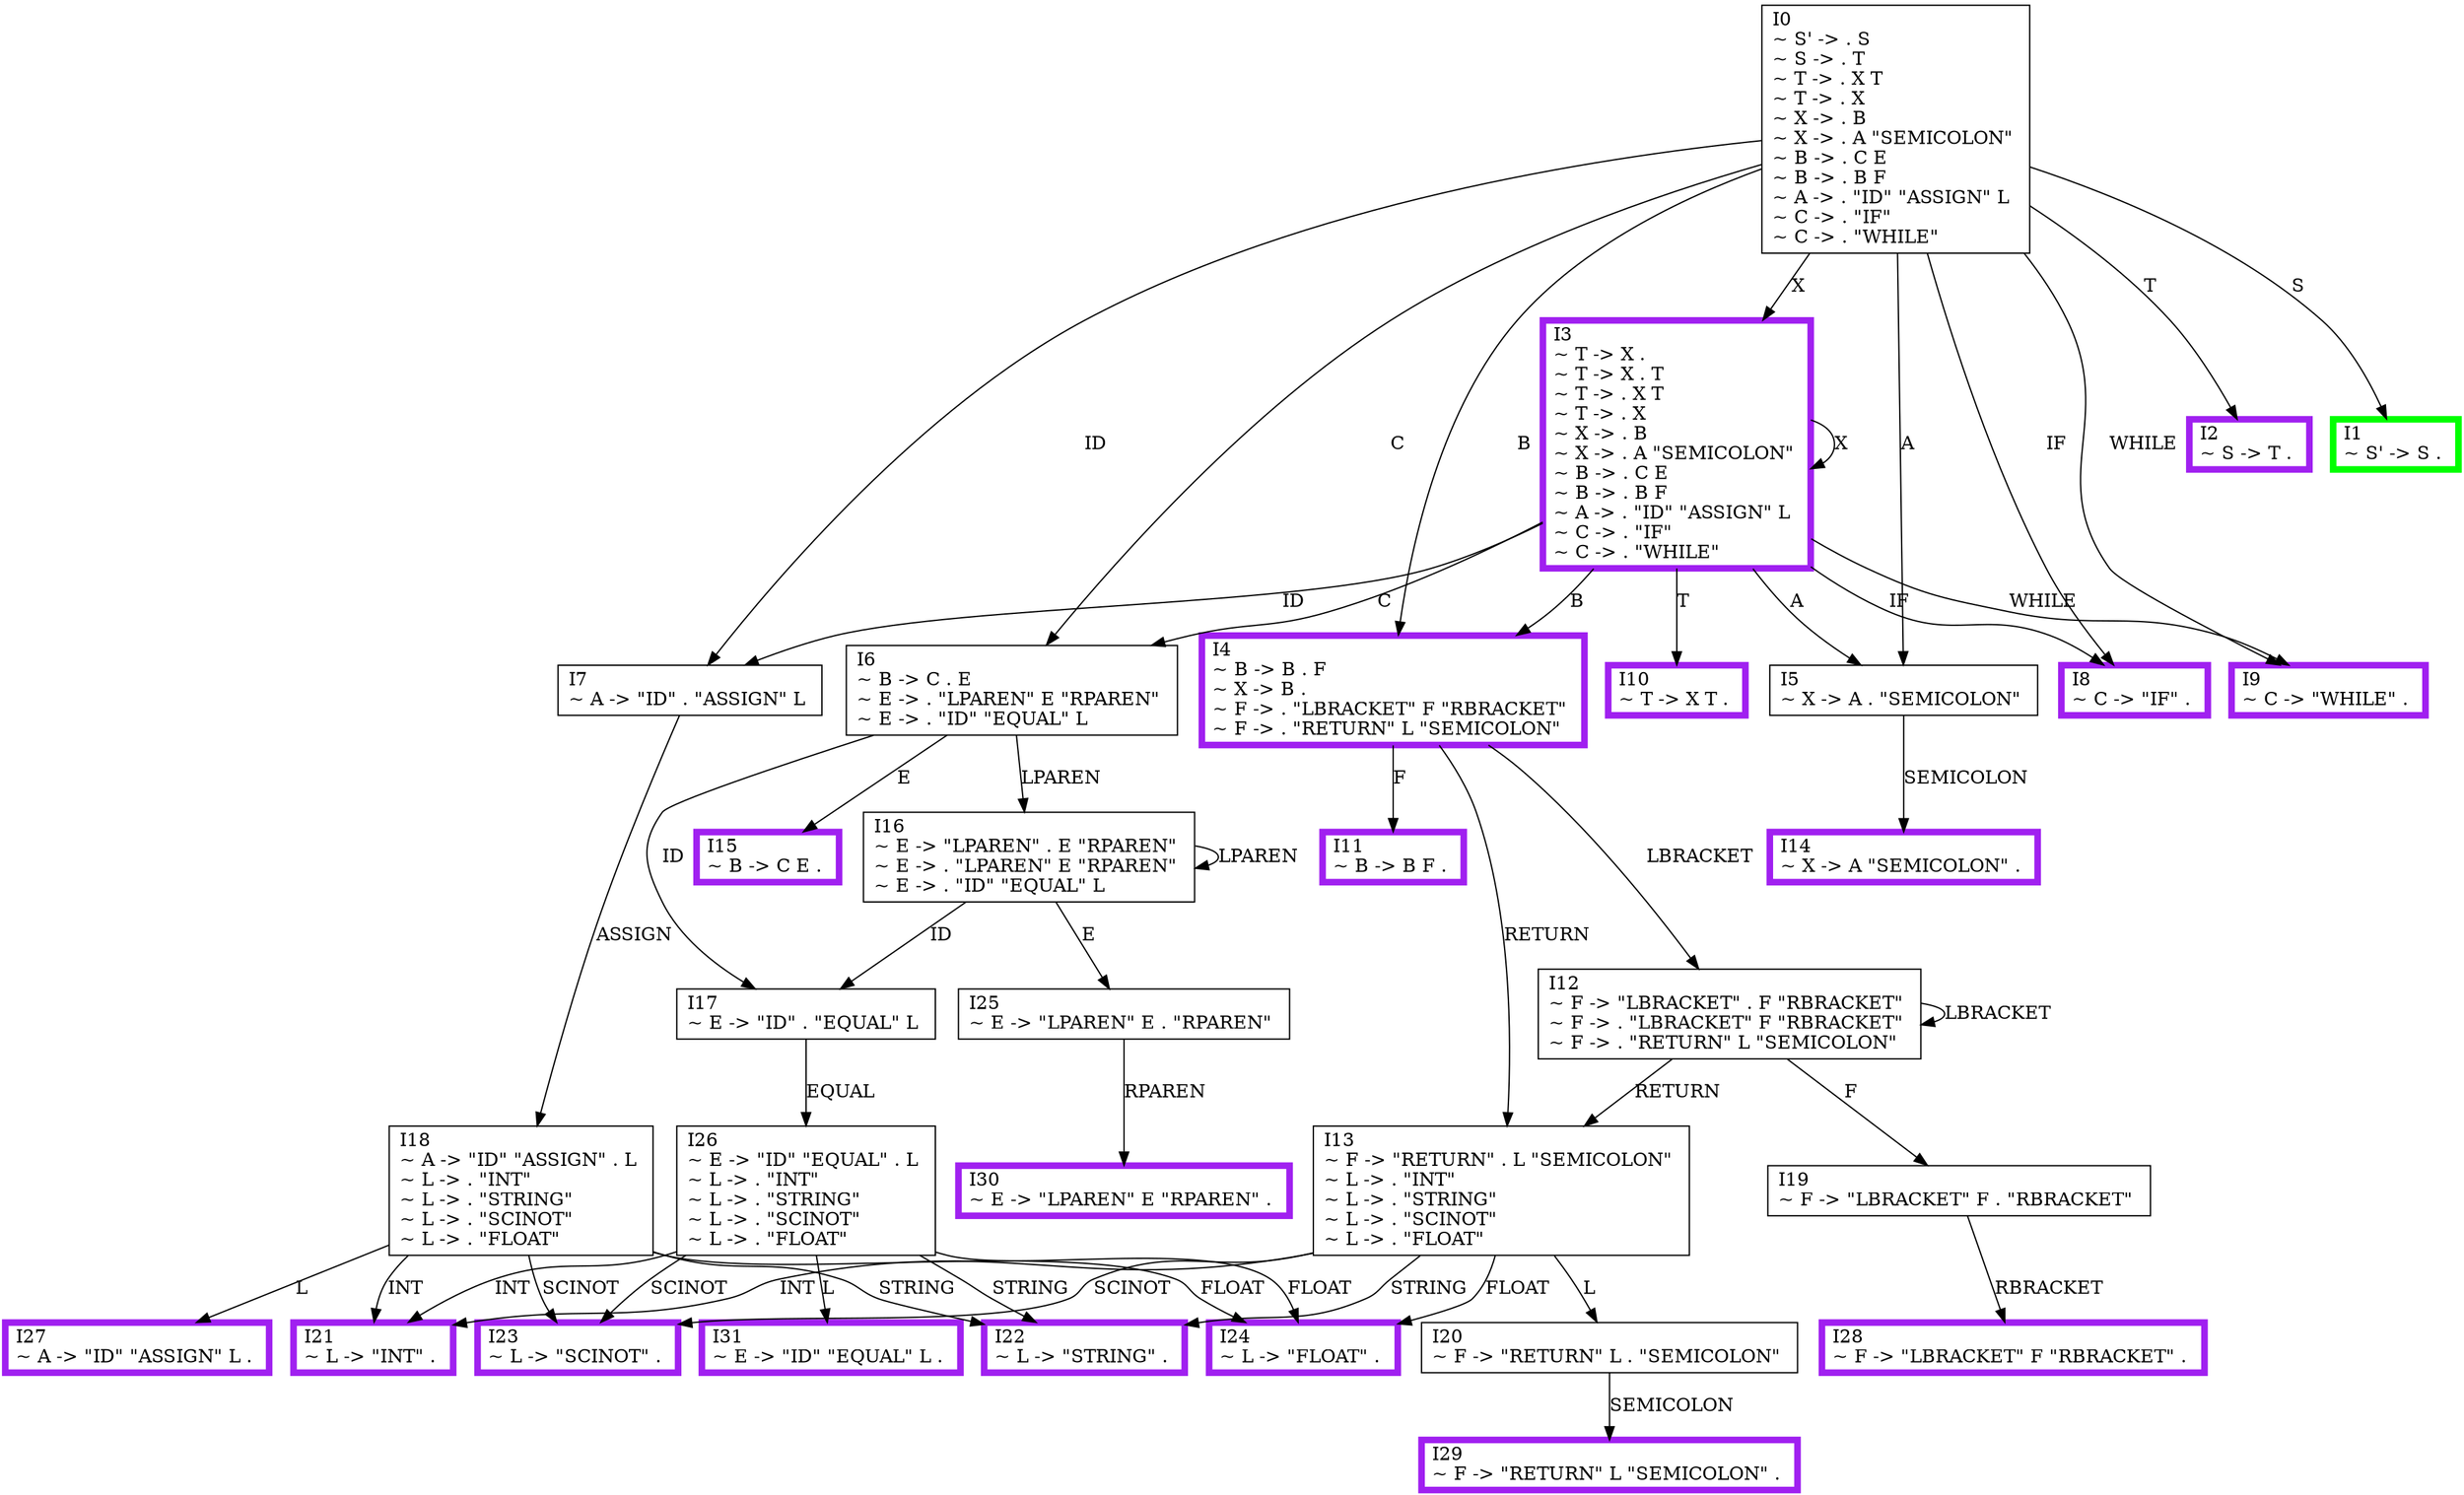 digraph {
    0 [ label = "I19\l~ F -> \"LBRACKET\" F . \"RBRACKET\" \l" shape=box]
    1 [ label = "I16\l~ E -> \"LPAREN\" . E \"RPAREN\" \l~ E -> . \"LPAREN\" E \"RPAREN\" \l~ E -> . \"ID\" \"EQUAL\" L \l" shape=box]
    2 [ label = "I0\l~ S' -> . S \l~ S -> . T \l~ T -> . X T \l~ T -> . X \l~ X -> . B \l~ X -> . A \"SEMICOLON\" \l~ B -> . C E \l~ B -> . B F \l~ A -> . \"ID\" \"ASSIGN\" L \l~ C -> . \"IF\" \l~ C -> . \"WHILE\" \l" shape=box]
    3 [ label = "I7\l~ A -> \"ID\" . \"ASSIGN\" L \l" shape=box]
    4 [ label = "I12\l~ F -> \"LBRACKET\" . F \"RBRACKET\" \l~ F -> . \"LBRACKET\" F \"RBRACKET\" \l~ F -> . \"RETURN\" L \"SEMICOLON\" \l" shape=box]
    5 [ label = "I26\l~ E -> \"ID\" \"EQUAL\" . L \l~ L -> . \"INT\" \l~ L -> . \"STRING\" \l~ L -> . \"SCINOT\" \l~ L -> . \"FLOAT\" \l" shape=box]
    6 [ label = "I3\l~ T -> X . \l~ T -> X . T \l~ T -> . X T \l~ T -> . X \l~ X -> . B \l~ X -> . A \"SEMICOLON\" \l~ B -> . C E \l~ B -> . B F \l~ A -> . \"ID\" \"ASSIGN\" L \l~ C -> . \"IF\" \l~ C -> . \"WHILE\" \l" shape=box, color=purple, penwidth=5]
    7 [ label = "I25\l~ E -> \"LPAREN\" E . \"RPAREN\" \l" shape=box]
    8 [ label = "I13\l~ F -> \"RETURN\" . L \"SEMICOLON\" \l~ L -> . \"INT\" \l~ L -> . \"STRING\" \l~ L -> . \"SCINOT\" \l~ L -> . \"FLOAT\" \l" shape=box]
    9 [ label = "I20\l~ F -> \"RETURN\" L . \"SEMICOLON\" \l" shape=box]
    10 [ label = "I17\l~ E -> \"ID\" . \"EQUAL\" L \l" shape=box]
    11 [ label = "I6\l~ B -> C . E \l~ E -> . \"LPAREN\" E \"RPAREN\" \l~ E -> . \"ID\" \"EQUAL\" L \l" shape=box]
    12 [ label = "I5\l~ X -> A . \"SEMICOLON\" \l" shape=box]
    13 [ label = "I4\l~ B -> B . F \l~ X -> B . \l~ F -> . \"LBRACKET\" F \"RBRACKET\" \l~ F -> . \"RETURN\" L \"SEMICOLON\" \l" shape=box, color=purple, penwidth=5]
    14 [ label = "I18\l~ A -> \"ID\" \"ASSIGN\" . L \l~ L -> . \"INT\" \l~ L -> . \"STRING\" \l~ L -> . \"SCINOT\" \l~ L -> . \"FLOAT\" \l" shape=box]
    15 [ label = "I28\l~ F -> \"LBRACKET\" F \"RBRACKET\" . \l" shape=box, color=purple, penwidth=5]
    16 [ label = "I2\l~ S -> T . \l" shape=box, color=purple, penwidth=5]
    17 [ label = "I1\l~ S' -> S . \l" shape=box, color=green, penwidth=5]
    18 [ label = "I8\l~ C -> \"IF\" . \l" shape=box, color=purple, penwidth=5]
    19 [ label = "I9\l~ C -> \"WHILE\" . \l" shape=box, color=purple, penwidth=5]
    20 [ label = "I24\l~ L -> \"FLOAT\" . \l" shape=box, color=purple, penwidth=5]
    21 [ label = "I21\l~ L -> \"INT\" . \l" shape=box, color=purple, penwidth=5]
    22 [ label = "I31\l~ E -> \"ID\" \"EQUAL\" L . \l" shape=box, color=purple, penwidth=5]
    23 [ label = "I22\l~ L -> \"STRING\" . \l" shape=box, color=purple, penwidth=5]
    24 [ label = "I23\l~ L -> \"SCINOT\" . \l" shape=box, color=purple, penwidth=5]
    25 [ label = "I10\l~ T -> X T . \l" shape=box, color=purple, penwidth=5]
    26 [ label = "I30\l~ E -> \"LPAREN\" E \"RPAREN\" . \l" shape=box, color=purple, penwidth=5]
    27 [ label = "I29\l~ F -> \"RETURN\" L \"SEMICOLON\" . \l" shape=box, color=purple, penwidth=5]
    28 [ label = "I15\l~ B -> C E . \l" shape=box, color=purple, penwidth=5]
    29 [ label = "I14\l~ X -> A \"SEMICOLON\" . \l" shape=box, color=purple, penwidth=5]
    30 [ label = "I11\l~ B -> B F . \l" shape=box, color=purple, penwidth=5]
    31 [ label = "I27\l~ A -> \"ID\" \"ASSIGN\" L . \l" shape=box, color=purple, penwidth=5]
    0 -> 15 [ label = "RBRACKET" ]
    1 -> 10 [ label = "ID" ]
    1 -> 7 [ label = "E" ]
    1 -> 1 [ label = "LPAREN" ]
    2 -> 3 [ label = "ID" ]
    2 -> 13 [ label = "B" ]
    2 -> 12 [ label = "A" ]
    2 -> 16 [ label = "T" ]
    2 -> 11 [ label = "C" ]
    2 -> 6 [ label = "X" ]
    2 -> 17 [ label = "S" ]
    2 -> 18 [ label = "IF" ]
    2 -> 19 [ label = "WHILE" ]
    3 -> 14 [ label = "ASSIGN" ]
    4 -> 0 [ label = "F" ]
    4 -> 4 [ label = "LBRACKET" ]
    4 -> 8 [ label = "RETURN" ]
    5 -> 20 [ label = "FLOAT" ]
    5 -> 21 [ label = "INT" ]
    5 -> 22 [ label = "L" ]
    5 -> 23 [ label = "STRING" ]
    5 -> 24 [ label = "SCINOT" ]
    6 -> 19 [ label = "WHILE" ]
    6 -> 25 [ label = "T" ]
    6 -> 18 [ label = "IF" ]
    6 -> 3 [ label = "ID" ]
    6 -> 11 [ label = "C" ]
    6 -> 6 [ label = "X" ]
    6 -> 13 [ label = "B" ]
    6 -> 12 [ label = "A" ]
    7 -> 26 [ label = "RPAREN" ]
    8 -> 20 [ label = "FLOAT" ]
    8 -> 23 [ label = "STRING" ]
    8 -> 21 [ label = "INT" ]
    8 -> 9 [ label = "L" ]
    8 -> 24 [ label = "SCINOT" ]
    9 -> 27 [ label = "SEMICOLON" ]
    10 -> 5 [ label = "EQUAL" ]
    11 -> 28 [ label = "E" ]
    11 -> 1 [ label = "LPAREN" ]
    11 -> 10 [ label = "ID" ]
    12 -> 29 [ label = "SEMICOLON" ]
    13 -> 4 [ label = "LBRACKET" ]
    13 -> 30 [ label = "F" ]
    13 -> 8 [ label = "RETURN" ]
    14 -> 23 [ label = "STRING" ]
    14 -> 24 [ label = "SCINOT" ]
    14 -> 21 [ label = "INT" ]
    14 -> 20 [ label = "FLOAT" ]
    14 -> 31 [ label = "L" ]
}
